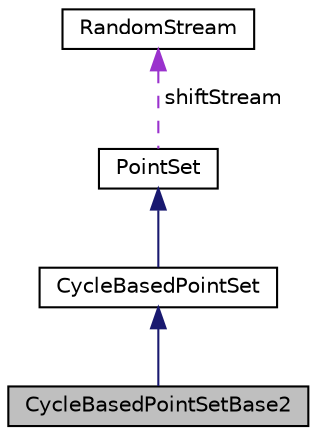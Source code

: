 digraph "CycleBasedPointSetBase2"
{
 // INTERACTIVE_SVG=YES
  bgcolor="transparent";
  edge [fontname="Helvetica",fontsize="10",labelfontname="Helvetica",labelfontsize="10"];
  node [fontname="Helvetica",fontsize="10",shape=record];
  Node6 [label="CycleBasedPointSetBase2",height=0.2,width=0.4,color="black", fillcolor="grey75", style="filled", fontcolor="black"];
  Node7 -> Node6 [dir="back",color="midnightblue",fontsize="10",style="solid",fontname="Helvetica"];
  Node7 [label="CycleBasedPointSet",height=0.2,width=0.4,color="black",URL="$classumontreal_1_1ssj_1_1hups_1_1CycleBasedPointSet.html",tooltip="This abstract class provides the basic structures for storing and manipulating a highly uniform point..."];
  Node8 -> Node7 [dir="back",color="midnightblue",fontsize="10",style="solid",fontname="Helvetica"];
  Node8 [label="PointSet",height=0.2,width=0.4,color="black",URL="$classumontreal_1_1ssj_1_1hups_1_1PointSet.html",tooltip="This abstract class defines the basic methods for accessing and manipulating point sets..."];
  Node9 -> Node8 [dir="back",color="darkorchid3",fontsize="10",style="dashed",label=" shiftStream" ,fontname="Helvetica"];
  Node9 [label="RandomStream",height=0.2,width=0.4,color="black",URL="$interfaceumontreal_1_1ssj_1_1rng_1_1RandomStream.html",tooltip="This interface defines the basic structures to handle multiple streams of uniform (pseudo)random numb..."];
}

